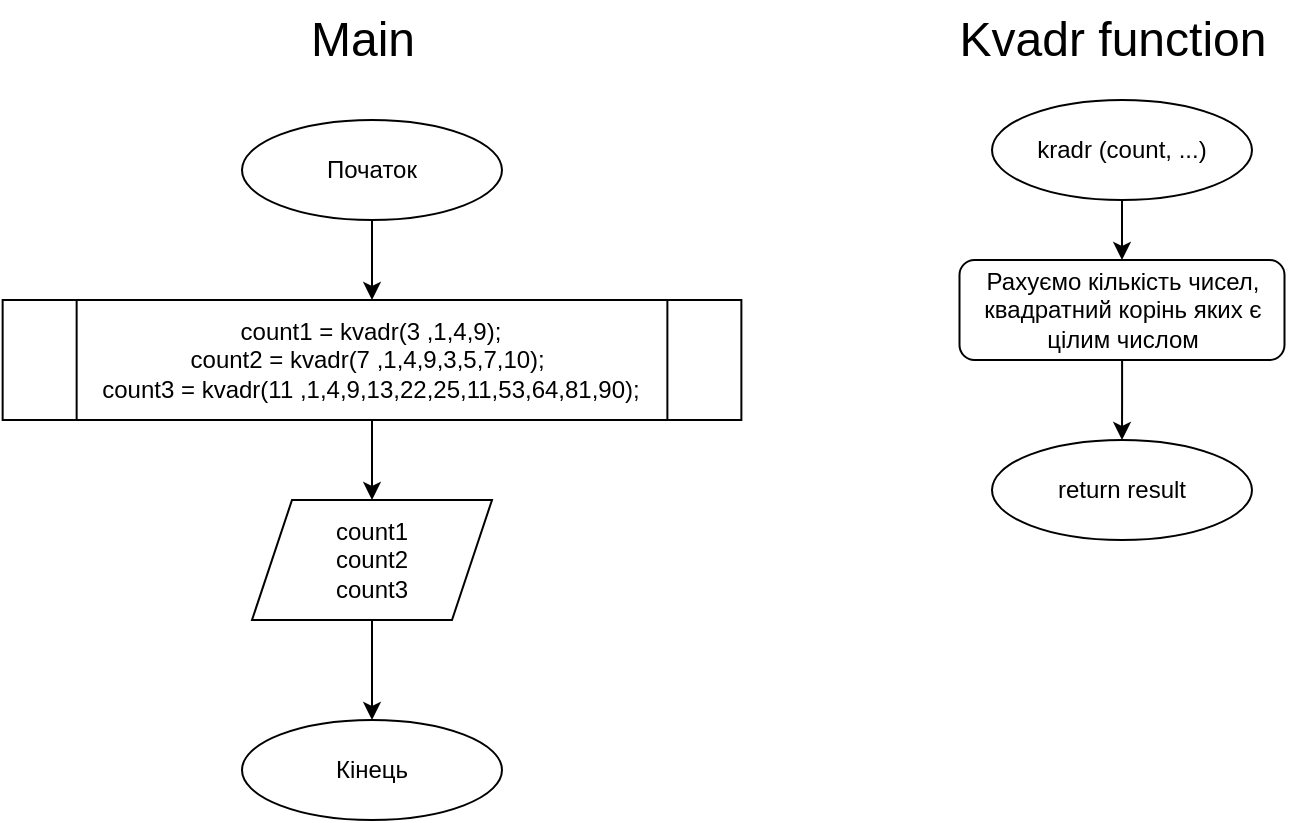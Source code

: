 <mxfile version="24.8.1">
  <diagram name="Page-1" id="XjKNdMhh2U0nfwWWohRo">
    <mxGraphModel dx="890" dy="360" grid="1" gridSize="10" guides="1" tooltips="1" connect="1" arrows="1" fold="1" page="1" pageScale="1" pageWidth="850" pageHeight="1100" math="0" shadow="0">
      <root>
        <mxCell id="0" />
        <mxCell id="1" parent="0" />
        <mxCell id="MJ7d8MGrej0oFUK3ACLP-37" value="" style="edgeStyle=orthogonalEdgeStyle;rounded=0;orthogonalLoop=1;jettySize=auto;html=1;" parent="1" source="MJ7d8MGrej0oFUK3ACLP-1" target="MJ7d8MGrej0oFUK3ACLP-35" edge="1">
          <mxGeometry relative="1" as="geometry" />
        </mxCell>
        <mxCell id="MJ7d8MGrej0oFUK3ACLP-1" value="Початок" style="ellipse;whiteSpace=wrap;html=1;" parent="1" vertex="1">
          <mxGeometry x="120" y="90" width="130" height="50" as="geometry" />
        </mxCell>
        <mxCell id="MJ7d8MGrej0oFUK3ACLP-2" value="&lt;font style=&quot;font-size: 24px;&quot;&gt;Main&lt;/font&gt;" style="text;html=1;align=center;verticalAlign=middle;resizable=0;points=[];autosize=1;strokeColor=none;fillColor=none;" parent="1" vertex="1">
          <mxGeometry x="140" y="30" width="80" height="40" as="geometry" />
        </mxCell>
        <mxCell id="MJ7d8MGrej0oFUK3ACLP-3" value="&lt;font style=&quot;font-size: 24px;&quot;&gt;Kvadr function&lt;/font&gt;" style="text;html=1;align=center;verticalAlign=middle;resizable=0;points=[];autosize=1;strokeColor=none;fillColor=none;" parent="1" vertex="1">
          <mxGeometry x="465" y="30" width="180" height="40" as="geometry" />
        </mxCell>
        <mxCell id="MJ7d8MGrej0oFUK3ACLP-7" style="edgeStyle=orthogonalEdgeStyle;rounded=0;orthogonalLoop=1;jettySize=auto;html=1;entryX=0.5;entryY=0;entryDx=0;entryDy=0;" parent="1" source="MJ7d8MGrej0oFUK3ACLP-4" target="MJ7d8MGrej0oFUK3ACLP-5" edge="1">
          <mxGeometry relative="1" as="geometry" />
        </mxCell>
        <mxCell id="MJ7d8MGrej0oFUK3ACLP-4" value="kradr (count, ...)" style="ellipse;whiteSpace=wrap;html=1;" parent="1" vertex="1">
          <mxGeometry x="495" y="80" width="130" height="50" as="geometry" />
        </mxCell>
        <mxCell id="MJ7d8MGrej0oFUK3ACLP-8" style="edgeStyle=orthogonalEdgeStyle;rounded=0;orthogonalLoop=1;jettySize=auto;html=1;entryX=0.5;entryY=0;entryDx=0;entryDy=0;" parent="1" source="MJ7d8MGrej0oFUK3ACLP-5" target="MJ7d8MGrej0oFUK3ACLP-6" edge="1">
          <mxGeometry relative="1" as="geometry" />
        </mxCell>
        <mxCell id="MJ7d8MGrej0oFUK3ACLP-5" value="Рахуємо кількість чисел, квадратний корінь яких є цілим числом" style="rounded=1;whiteSpace=wrap;html=1;" parent="1" vertex="1">
          <mxGeometry x="478.75" y="160" width="162.5" height="50" as="geometry" />
        </mxCell>
        <mxCell id="MJ7d8MGrej0oFUK3ACLP-6" value="return result" style="ellipse;whiteSpace=wrap;html=1;" parent="1" vertex="1">
          <mxGeometry x="495" y="250" width="130" height="50" as="geometry" />
        </mxCell>
        <mxCell id="MJ7d8MGrej0oFUK3ACLP-32" value="Кінець" style="ellipse;whiteSpace=wrap;html=1;" parent="1" vertex="1">
          <mxGeometry x="120" y="390" width="130" height="50" as="geometry" />
        </mxCell>
        <mxCell id="MJ7d8MGrej0oFUK3ACLP-38" value="" style="edgeStyle=orthogonalEdgeStyle;rounded=0;orthogonalLoop=1;jettySize=auto;html=1;" parent="1" source="MJ7d8MGrej0oFUK3ACLP-35" target="MJ7d8MGrej0oFUK3ACLP-36" edge="1">
          <mxGeometry relative="1" as="geometry" />
        </mxCell>
        <mxCell id="MJ7d8MGrej0oFUK3ACLP-35" value="&lt;div&gt;count1 = kvadr(3 ,1,4,9);&lt;/div&gt;&lt;div&gt;count2 = kvadr(7 ,1,4,9,3,5,7,10);&amp;nbsp;&lt;/div&gt;&lt;div&gt;&lt;span style=&quot;background-color: initial;&quot;&gt;count3 = kvadr(11 ,1,4,9,13,22,25,11,53,64,81,90);&lt;/span&gt;&lt;/div&gt;" style="shape=process;whiteSpace=wrap;html=1;backgroundOutline=1;" parent="1" vertex="1">
          <mxGeometry x="0.32" y="180" width="369.37" height="60" as="geometry" />
        </mxCell>
        <mxCell id="MJ7d8MGrej0oFUK3ACLP-39" value="" style="edgeStyle=orthogonalEdgeStyle;rounded=0;orthogonalLoop=1;jettySize=auto;html=1;" parent="1" source="MJ7d8MGrej0oFUK3ACLP-36" target="MJ7d8MGrej0oFUK3ACLP-32" edge="1">
          <mxGeometry relative="1" as="geometry" />
        </mxCell>
        <mxCell id="MJ7d8MGrej0oFUK3ACLP-36" value="count1&lt;div&gt;count2&lt;/div&gt;&lt;div&gt;count3&lt;/div&gt;" style="shape=parallelogram;perimeter=parallelogramPerimeter;whiteSpace=wrap;html=1;fixedSize=1;" parent="1" vertex="1">
          <mxGeometry x="125" y="280" width="120" height="60" as="geometry" />
        </mxCell>
      </root>
    </mxGraphModel>
  </diagram>
</mxfile>
